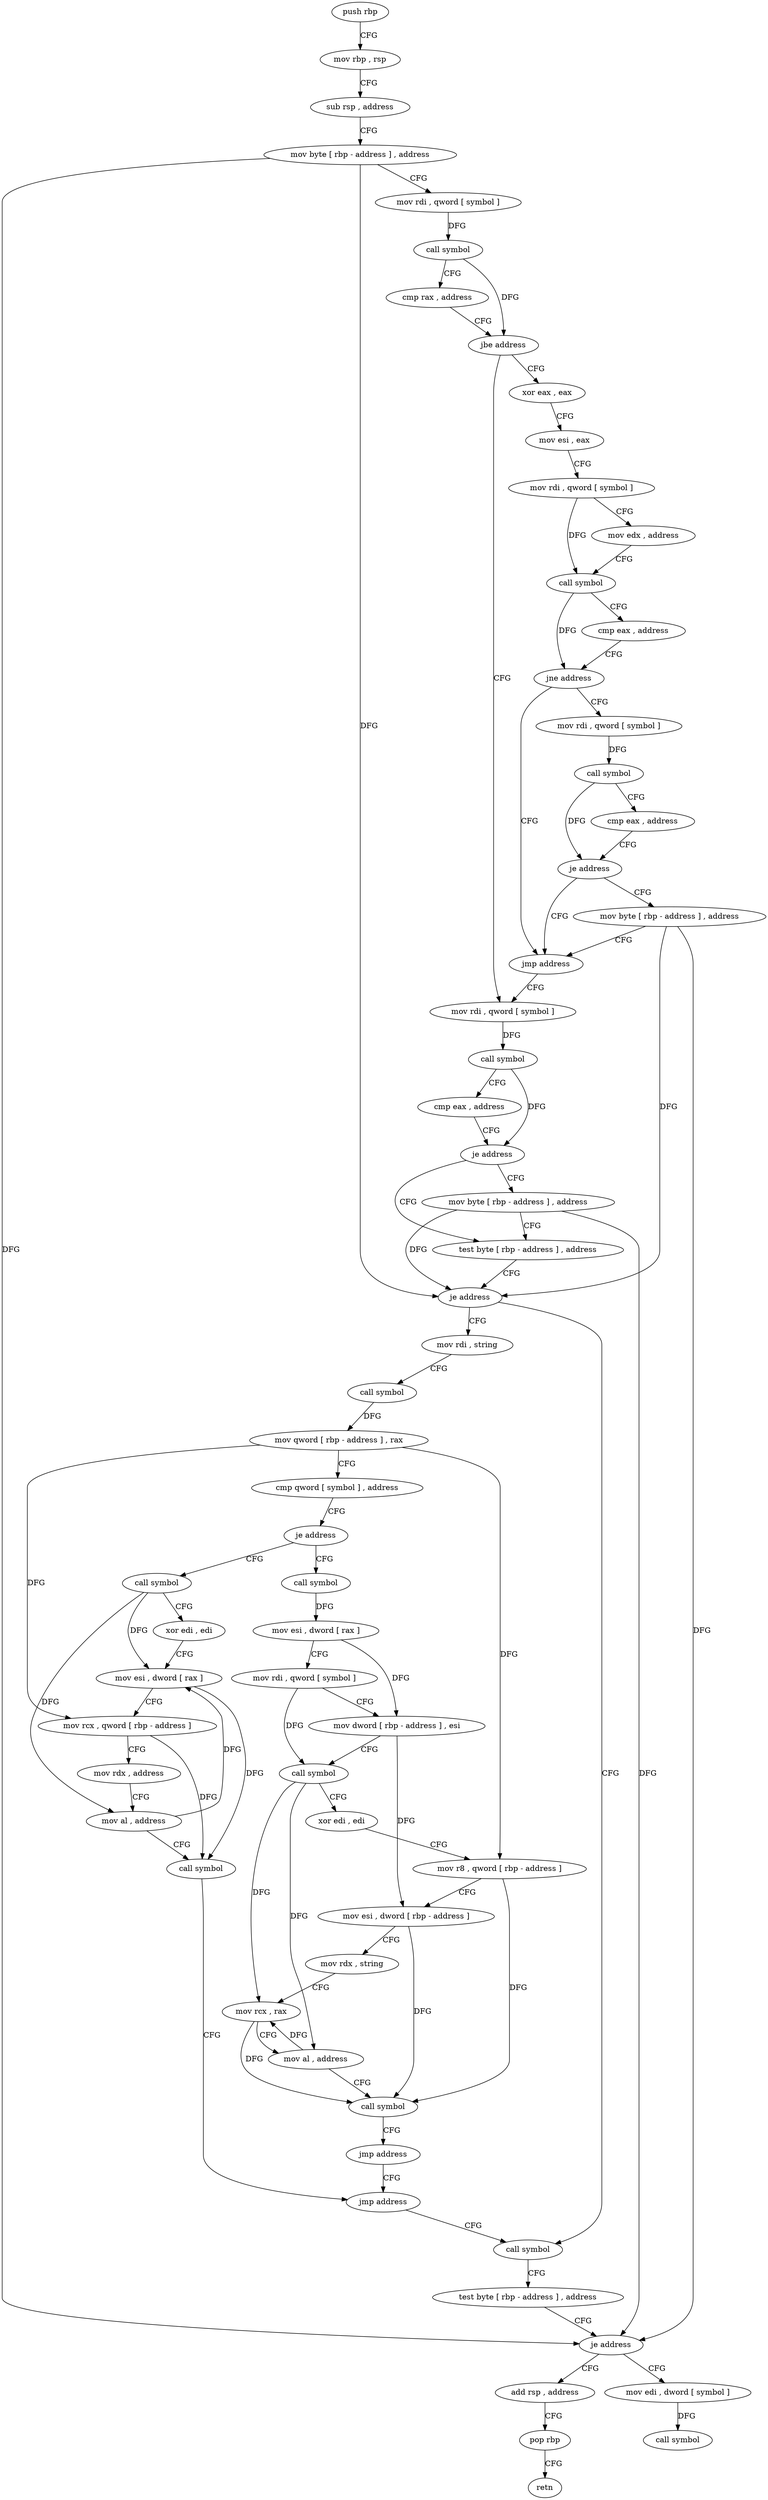 digraph "func" {
"4253248" [label = "push rbp" ]
"4253249" [label = "mov rbp , rsp" ]
"4253252" [label = "sub rsp , address" ]
"4253256" [label = "mov byte [ rbp - address ] , address" ]
"4253260" [label = "mov rdi , qword [ symbol ]" ]
"4253268" [label = "call symbol" ]
"4253273" [label = "cmp rax , address" ]
"4253277" [label = "jbe address" ]
"4253345" [label = "mov rdi , qword [ symbol ]" ]
"4253283" [label = "xor eax , eax" ]
"4253353" [label = "call symbol" ]
"4253358" [label = "cmp eax , address" ]
"4253361" [label = "je address" ]
"4253371" [label = "test byte [ rbp - address ] , address" ]
"4253367" [label = "mov byte [ rbp - address ] , address" ]
"4253285" [label = "mov esi , eax" ]
"4253287" [label = "mov rdi , qword [ symbol ]" ]
"4253295" [label = "mov edx , address" ]
"4253300" [label = "call symbol" ]
"4253305" [label = "cmp eax , address" ]
"4253308" [label = "jne address" ]
"4253340" [label = "jmp address" ]
"4253314" [label = "mov rdi , qword [ symbol ]" ]
"4253375" [label = "je address" ]
"4253507" [label = "call symbol" ]
"4253381" [label = "mov rdi , string" ]
"4253322" [label = "call symbol" ]
"4253327" [label = "cmp eax , address" ]
"4253330" [label = "je address" ]
"4253336" [label = "mov byte [ rbp - address ] , address" ]
"4253512" [label = "test byte [ rbp - address ] , address" ]
"4253516" [label = "je address" ]
"4253534" [label = "add rsp , address" ]
"4253522" [label = "mov edi , dword [ symbol ]" ]
"4253391" [label = "call symbol" ]
"4253396" [label = "mov qword [ rbp - address ] , rax" ]
"4253400" [label = "cmp qword [ symbol ] , address" ]
"4253409" [label = "je address" ]
"4253472" [label = "call symbol" ]
"4253415" [label = "call symbol" ]
"4253538" [label = "pop rbp" ]
"4253539" [label = "retn" ]
"4253529" [label = "call symbol" ]
"4253477" [label = "xor edi , edi" ]
"4253479" [label = "mov esi , dword [ rax ]" ]
"4253481" [label = "mov rcx , qword [ rbp - address ]" ]
"4253485" [label = "mov rdx , address" ]
"4253495" [label = "mov al , address" ]
"4253497" [label = "call symbol" ]
"4253502" [label = "jmp address" ]
"4253420" [label = "mov esi , dword [ rax ]" ]
"4253422" [label = "mov rdi , qword [ symbol ]" ]
"4253430" [label = "mov dword [ rbp - address ] , esi" ]
"4253433" [label = "call symbol" ]
"4253438" [label = "xor edi , edi" ]
"4253440" [label = "mov r8 , qword [ rbp - address ]" ]
"4253444" [label = "mov esi , dword [ rbp - address ]" ]
"4253447" [label = "mov rdx , string" ]
"4253457" [label = "mov rcx , rax" ]
"4253460" [label = "mov al , address" ]
"4253462" [label = "call symbol" ]
"4253467" [label = "jmp address" ]
"4253248" -> "4253249" [ label = "CFG" ]
"4253249" -> "4253252" [ label = "CFG" ]
"4253252" -> "4253256" [ label = "CFG" ]
"4253256" -> "4253260" [ label = "CFG" ]
"4253256" -> "4253375" [ label = "DFG" ]
"4253256" -> "4253516" [ label = "DFG" ]
"4253260" -> "4253268" [ label = "DFG" ]
"4253268" -> "4253273" [ label = "CFG" ]
"4253268" -> "4253277" [ label = "DFG" ]
"4253273" -> "4253277" [ label = "CFG" ]
"4253277" -> "4253345" [ label = "CFG" ]
"4253277" -> "4253283" [ label = "CFG" ]
"4253345" -> "4253353" [ label = "DFG" ]
"4253283" -> "4253285" [ label = "CFG" ]
"4253353" -> "4253358" [ label = "CFG" ]
"4253353" -> "4253361" [ label = "DFG" ]
"4253358" -> "4253361" [ label = "CFG" ]
"4253361" -> "4253371" [ label = "CFG" ]
"4253361" -> "4253367" [ label = "CFG" ]
"4253371" -> "4253375" [ label = "CFG" ]
"4253367" -> "4253371" [ label = "CFG" ]
"4253367" -> "4253375" [ label = "DFG" ]
"4253367" -> "4253516" [ label = "DFG" ]
"4253285" -> "4253287" [ label = "CFG" ]
"4253287" -> "4253295" [ label = "CFG" ]
"4253287" -> "4253300" [ label = "DFG" ]
"4253295" -> "4253300" [ label = "CFG" ]
"4253300" -> "4253305" [ label = "CFG" ]
"4253300" -> "4253308" [ label = "DFG" ]
"4253305" -> "4253308" [ label = "CFG" ]
"4253308" -> "4253340" [ label = "CFG" ]
"4253308" -> "4253314" [ label = "CFG" ]
"4253340" -> "4253345" [ label = "CFG" ]
"4253314" -> "4253322" [ label = "DFG" ]
"4253375" -> "4253507" [ label = "CFG" ]
"4253375" -> "4253381" [ label = "CFG" ]
"4253507" -> "4253512" [ label = "CFG" ]
"4253381" -> "4253391" [ label = "CFG" ]
"4253322" -> "4253327" [ label = "CFG" ]
"4253322" -> "4253330" [ label = "DFG" ]
"4253327" -> "4253330" [ label = "CFG" ]
"4253330" -> "4253340" [ label = "CFG" ]
"4253330" -> "4253336" [ label = "CFG" ]
"4253336" -> "4253340" [ label = "CFG" ]
"4253336" -> "4253375" [ label = "DFG" ]
"4253336" -> "4253516" [ label = "DFG" ]
"4253512" -> "4253516" [ label = "CFG" ]
"4253516" -> "4253534" [ label = "CFG" ]
"4253516" -> "4253522" [ label = "CFG" ]
"4253534" -> "4253538" [ label = "CFG" ]
"4253522" -> "4253529" [ label = "DFG" ]
"4253391" -> "4253396" [ label = "DFG" ]
"4253396" -> "4253400" [ label = "CFG" ]
"4253396" -> "4253481" [ label = "DFG" ]
"4253396" -> "4253440" [ label = "DFG" ]
"4253400" -> "4253409" [ label = "CFG" ]
"4253409" -> "4253472" [ label = "CFG" ]
"4253409" -> "4253415" [ label = "CFG" ]
"4253472" -> "4253477" [ label = "CFG" ]
"4253472" -> "4253479" [ label = "DFG" ]
"4253472" -> "4253495" [ label = "DFG" ]
"4253415" -> "4253420" [ label = "DFG" ]
"4253538" -> "4253539" [ label = "CFG" ]
"4253477" -> "4253479" [ label = "CFG" ]
"4253479" -> "4253481" [ label = "CFG" ]
"4253479" -> "4253497" [ label = "DFG" ]
"4253481" -> "4253485" [ label = "CFG" ]
"4253481" -> "4253497" [ label = "DFG" ]
"4253485" -> "4253495" [ label = "CFG" ]
"4253495" -> "4253497" [ label = "CFG" ]
"4253495" -> "4253479" [ label = "DFG" ]
"4253497" -> "4253502" [ label = "CFG" ]
"4253502" -> "4253507" [ label = "CFG" ]
"4253420" -> "4253422" [ label = "CFG" ]
"4253420" -> "4253430" [ label = "DFG" ]
"4253422" -> "4253430" [ label = "CFG" ]
"4253422" -> "4253433" [ label = "DFG" ]
"4253430" -> "4253433" [ label = "CFG" ]
"4253430" -> "4253444" [ label = "DFG" ]
"4253433" -> "4253438" [ label = "CFG" ]
"4253433" -> "4253457" [ label = "DFG" ]
"4253433" -> "4253460" [ label = "DFG" ]
"4253438" -> "4253440" [ label = "CFG" ]
"4253440" -> "4253444" [ label = "CFG" ]
"4253440" -> "4253462" [ label = "DFG" ]
"4253444" -> "4253447" [ label = "CFG" ]
"4253444" -> "4253462" [ label = "DFG" ]
"4253447" -> "4253457" [ label = "CFG" ]
"4253457" -> "4253460" [ label = "CFG" ]
"4253457" -> "4253462" [ label = "DFG" ]
"4253460" -> "4253462" [ label = "CFG" ]
"4253460" -> "4253457" [ label = "DFG" ]
"4253462" -> "4253467" [ label = "CFG" ]
"4253467" -> "4253502" [ label = "CFG" ]
}
